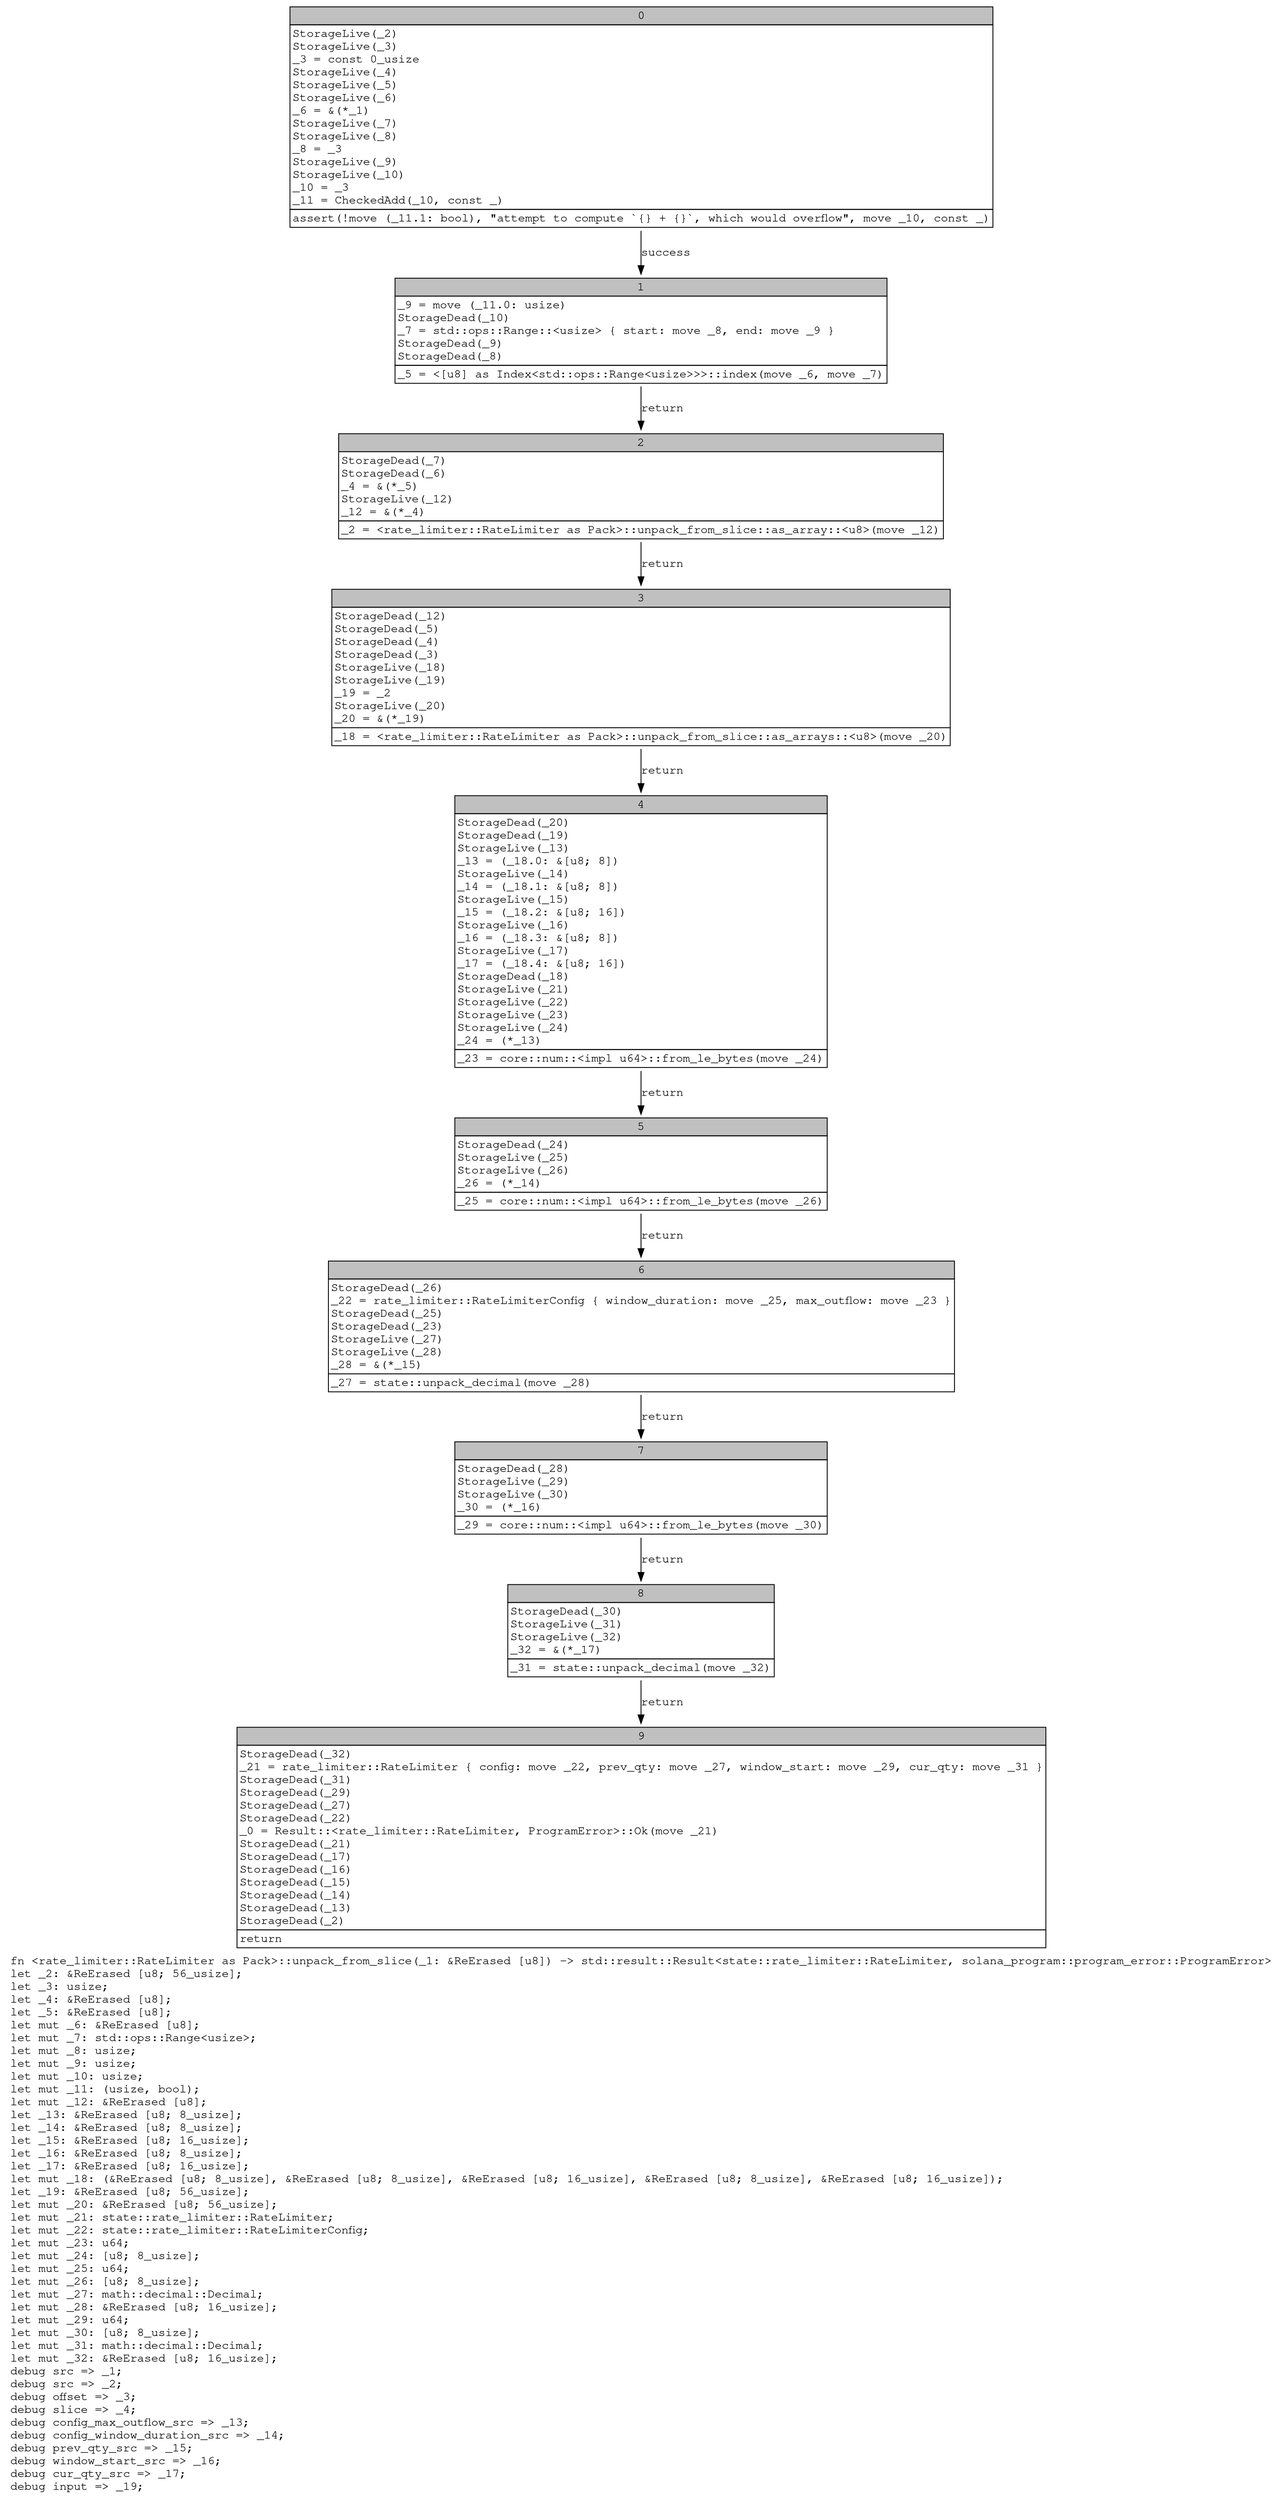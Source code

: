 digraph Mir_0_404 {
    graph [fontname="Courier, monospace"];
    node [fontname="Courier, monospace"];
    edge [fontname="Courier, monospace"];
    label=<fn &lt;rate_limiter::RateLimiter as Pack&gt;::unpack_from_slice(_1: &amp;ReErased [u8]) -&gt; std::result::Result&lt;state::rate_limiter::RateLimiter, solana_program::program_error::ProgramError&gt;<br align="left"/>let _2: &amp;ReErased [u8; 56_usize];<br align="left"/>let _3: usize;<br align="left"/>let _4: &amp;ReErased [u8];<br align="left"/>let _5: &amp;ReErased [u8];<br align="left"/>let mut _6: &amp;ReErased [u8];<br align="left"/>let mut _7: std::ops::Range&lt;usize&gt;;<br align="left"/>let mut _8: usize;<br align="left"/>let mut _9: usize;<br align="left"/>let mut _10: usize;<br align="left"/>let mut _11: (usize, bool);<br align="left"/>let mut _12: &amp;ReErased [u8];<br align="left"/>let _13: &amp;ReErased [u8; 8_usize];<br align="left"/>let _14: &amp;ReErased [u8; 8_usize];<br align="left"/>let _15: &amp;ReErased [u8; 16_usize];<br align="left"/>let _16: &amp;ReErased [u8; 8_usize];<br align="left"/>let _17: &amp;ReErased [u8; 16_usize];<br align="left"/>let mut _18: (&amp;ReErased [u8; 8_usize], &amp;ReErased [u8; 8_usize], &amp;ReErased [u8; 16_usize], &amp;ReErased [u8; 8_usize], &amp;ReErased [u8; 16_usize]);<br align="left"/>let _19: &amp;ReErased [u8; 56_usize];<br align="left"/>let mut _20: &amp;ReErased [u8; 56_usize];<br align="left"/>let mut _21: state::rate_limiter::RateLimiter;<br align="left"/>let mut _22: state::rate_limiter::RateLimiterConfig;<br align="left"/>let mut _23: u64;<br align="left"/>let mut _24: [u8; 8_usize];<br align="left"/>let mut _25: u64;<br align="left"/>let mut _26: [u8; 8_usize];<br align="left"/>let mut _27: math::decimal::Decimal;<br align="left"/>let mut _28: &amp;ReErased [u8; 16_usize];<br align="left"/>let mut _29: u64;<br align="left"/>let mut _30: [u8; 8_usize];<br align="left"/>let mut _31: math::decimal::Decimal;<br align="left"/>let mut _32: &amp;ReErased [u8; 16_usize];<br align="left"/>debug src =&gt; _1;<br align="left"/>debug src =&gt; _2;<br align="left"/>debug offset =&gt; _3;<br align="left"/>debug slice =&gt; _4;<br align="left"/>debug config_max_outflow_src =&gt; _13;<br align="left"/>debug config_window_duration_src =&gt; _14;<br align="left"/>debug prev_qty_src =&gt; _15;<br align="left"/>debug window_start_src =&gt; _16;<br align="left"/>debug cur_qty_src =&gt; _17;<br align="left"/>debug input =&gt; _19;<br align="left"/>>;
    bb0__0_404 [shape="none", label=<<table border="0" cellborder="1" cellspacing="0"><tr><td bgcolor="gray" align="center" colspan="1">0</td></tr><tr><td align="left" balign="left">StorageLive(_2)<br/>StorageLive(_3)<br/>_3 = const 0_usize<br/>StorageLive(_4)<br/>StorageLive(_5)<br/>StorageLive(_6)<br/>_6 = &amp;(*_1)<br/>StorageLive(_7)<br/>StorageLive(_8)<br/>_8 = _3<br/>StorageLive(_9)<br/>StorageLive(_10)<br/>_10 = _3<br/>_11 = CheckedAdd(_10, const _)<br/></td></tr><tr><td align="left">assert(!move (_11.1: bool), &quot;attempt to compute `{} + {}`, which would overflow&quot;, move _10, const _)</td></tr></table>>];
    bb1__0_404 [shape="none", label=<<table border="0" cellborder="1" cellspacing="0"><tr><td bgcolor="gray" align="center" colspan="1">1</td></tr><tr><td align="left" balign="left">_9 = move (_11.0: usize)<br/>StorageDead(_10)<br/>_7 = std::ops::Range::&lt;usize&gt; { start: move _8, end: move _9 }<br/>StorageDead(_9)<br/>StorageDead(_8)<br/></td></tr><tr><td align="left">_5 = &lt;[u8] as Index&lt;std::ops::Range&lt;usize&gt;&gt;&gt;::index(move _6, move _7)</td></tr></table>>];
    bb2__0_404 [shape="none", label=<<table border="0" cellborder="1" cellspacing="0"><tr><td bgcolor="gray" align="center" colspan="1">2</td></tr><tr><td align="left" balign="left">StorageDead(_7)<br/>StorageDead(_6)<br/>_4 = &amp;(*_5)<br/>StorageLive(_12)<br/>_12 = &amp;(*_4)<br/></td></tr><tr><td align="left">_2 = &lt;rate_limiter::RateLimiter as Pack&gt;::unpack_from_slice::as_array::&lt;u8&gt;(move _12)</td></tr></table>>];
    bb3__0_404 [shape="none", label=<<table border="0" cellborder="1" cellspacing="0"><tr><td bgcolor="gray" align="center" colspan="1">3</td></tr><tr><td align="left" balign="left">StorageDead(_12)<br/>StorageDead(_5)<br/>StorageDead(_4)<br/>StorageDead(_3)<br/>StorageLive(_18)<br/>StorageLive(_19)<br/>_19 = _2<br/>StorageLive(_20)<br/>_20 = &amp;(*_19)<br/></td></tr><tr><td align="left">_18 = &lt;rate_limiter::RateLimiter as Pack&gt;::unpack_from_slice::as_arrays::&lt;u8&gt;(move _20)</td></tr></table>>];
    bb4__0_404 [shape="none", label=<<table border="0" cellborder="1" cellspacing="0"><tr><td bgcolor="gray" align="center" colspan="1">4</td></tr><tr><td align="left" balign="left">StorageDead(_20)<br/>StorageDead(_19)<br/>StorageLive(_13)<br/>_13 = (_18.0: &amp;[u8; 8])<br/>StorageLive(_14)<br/>_14 = (_18.1: &amp;[u8; 8])<br/>StorageLive(_15)<br/>_15 = (_18.2: &amp;[u8; 16])<br/>StorageLive(_16)<br/>_16 = (_18.3: &amp;[u8; 8])<br/>StorageLive(_17)<br/>_17 = (_18.4: &amp;[u8; 16])<br/>StorageDead(_18)<br/>StorageLive(_21)<br/>StorageLive(_22)<br/>StorageLive(_23)<br/>StorageLive(_24)<br/>_24 = (*_13)<br/></td></tr><tr><td align="left">_23 = core::num::&lt;impl u64&gt;::from_le_bytes(move _24)</td></tr></table>>];
    bb5__0_404 [shape="none", label=<<table border="0" cellborder="1" cellspacing="0"><tr><td bgcolor="gray" align="center" colspan="1">5</td></tr><tr><td align="left" balign="left">StorageDead(_24)<br/>StorageLive(_25)<br/>StorageLive(_26)<br/>_26 = (*_14)<br/></td></tr><tr><td align="left">_25 = core::num::&lt;impl u64&gt;::from_le_bytes(move _26)</td></tr></table>>];
    bb6__0_404 [shape="none", label=<<table border="0" cellborder="1" cellspacing="0"><tr><td bgcolor="gray" align="center" colspan="1">6</td></tr><tr><td align="left" balign="left">StorageDead(_26)<br/>_22 = rate_limiter::RateLimiterConfig { window_duration: move _25, max_outflow: move _23 }<br/>StorageDead(_25)<br/>StorageDead(_23)<br/>StorageLive(_27)<br/>StorageLive(_28)<br/>_28 = &amp;(*_15)<br/></td></tr><tr><td align="left">_27 = state::unpack_decimal(move _28)</td></tr></table>>];
    bb7__0_404 [shape="none", label=<<table border="0" cellborder="1" cellspacing="0"><tr><td bgcolor="gray" align="center" colspan="1">7</td></tr><tr><td align="left" balign="left">StorageDead(_28)<br/>StorageLive(_29)<br/>StorageLive(_30)<br/>_30 = (*_16)<br/></td></tr><tr><td align="left">_29 = core::num::&lt;impl u64&gt;::from_le_bytes(move _30)</td></tr></table>>];
    bb8__0_404 [shape="none", label=<<table border="0" cellborder="1" cellspacing="0"><tr><td bgcolor="gray" align="center" colspan="1">8</td></tr><tr><td align="left" balign="left">StorageDead(_30)<br/>StorageLive(_31)<br/>StorageLive(_32)<br/>_32 = &amp;(*_17)<br/></td></tr><tr><td align="left">_31 = state::unpack_decimal(move _32)</td></tr></table>>];
    bb9__0_404 [shape="none", label=<<table border="0" cellborder="1" cellspacing="0"><tr><td bgcolor="gray" align="center" colspan="1">9</td></tr><tr><td align="left" balign="left">StorageDead(_32)<br/>_21 = rate_limiter::RateLimiter { config: move _22, prev_qty: move _27, window_start: move _29, cur_qty: move _31 }<br/>StorageDead(_31)<br/>StorageDead(_29)<br/>StorageDead(_27)<br/>StorageDead(_22)<br/>_0 = Result::&lt;rate_limiter::RateLimiter, ProgramError&gt;::Ok(move _21)<br/>StorageDead(_21)<br/>StorageDead(_17)<br/>StorageDead(_16)<br/>StorageDead(_15)<br/>StorageDead(_14)<br/>StorageDead(_13)<br/>StorageDead(_2)<br/></td></tr><tr><td align="left">return</td></tr></table>>];
    bb0__0_404 -> bb1__0_404 [label="success"];
    bb1__0_404 -> bb2__0_404 [label="return"];
    bb2__0_404 -> bb3__0_404 [label="return"];
    bb3__0_404 -> bb4__0_404 [label="return"];
    bb4__0_404 -> bb5__0_404 [label="return"];
    bb5__0_404 -> bb6__0_404 [label="return"];
    bb6__0_404 -> bb7__0_404 [label="return"];
    bb7__0_404 -> bb8__0_404 [label="return"];
    bb8__0_404 -> bb9__0_404 [label="return"];
}
